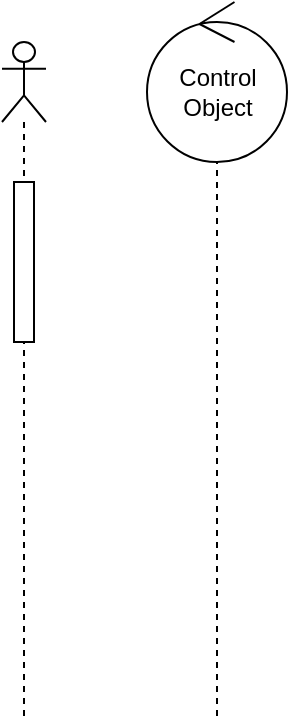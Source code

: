 <mxfile version="16.4.6" type="github">
  <diagram name="Page-1" id="e7e014a7-5840-1c2e-5031-d8a46d1fe8dd">
    <mxGraphModel dx="2039" dy="626" grid="1" gridSize="10" guides="1" tooltips="1" connect="1" arrows="1" fold="1" page="1" pageScale="1" pageWidth="1169" pageHeight="826" background="none" math="0" shadow="0">
      <root>
        <mxCell id="0" />
        <mxCell id="1" parent="0" />
        <mxCell id="pGDdRuq1gGGfobDIqZBR-42" value="" style="shape=umlLifeline;participant=umlActor;perimeter=lifelinePerimeter;whiteSpace=wrap;html=1;container=1;collapsible=0;recursiveResize=0;verticalAlign=top;spacingTop=36;outlineConnect=0;" parent="1" vertex="1">
          <mxGeometry x="-1090" y="170" width="22" height="340" as="geometry" />
        </mxCell>
        <mxCell id="pGDdRuq1gGGfobDIqZBR-43" value="" style="html=1;points=[];perimeter=orthogonalPerimeter;" parent="pGDdRuq1gGGfobDIqZBR-42" vertex="1">
          <mxGeometry x="6" y="70" width="10" height="80" as="geometry" />
        </mxCell>
        <mxCell id="kfwp7QfQCUSDTevISf6e-1" value="" style="shape=umlLifeline;participant=umlControl;perimeter=lifelinePerimeter;whiteSpace=wrap;html=1;container=1;collapsible=0;recursiveResize=0;verticalAlign=top;spacingTop=36;outlineConnect=0;" vertex="1" parent="1">
          <mxGeometry x="-1010" y="170" width="55" height="340" as="geometry" />
        </mxCell>
        <mxCell id="kfwp7QfQCUSDTevISf6e-2" value="Control Object" style="ellipse;shape=umlControl;whiteSpace=wrap;html=1;" vertex="1" parent="kfwp7QfQCUSDTevISf6e-1">
          <mxGeometry x="-7.5" y="-20" width="70" height="80" as="geometry" />
        </mxCell>
      </root>
    </mxGraphModel>
  </diagram>
</mxfile>
